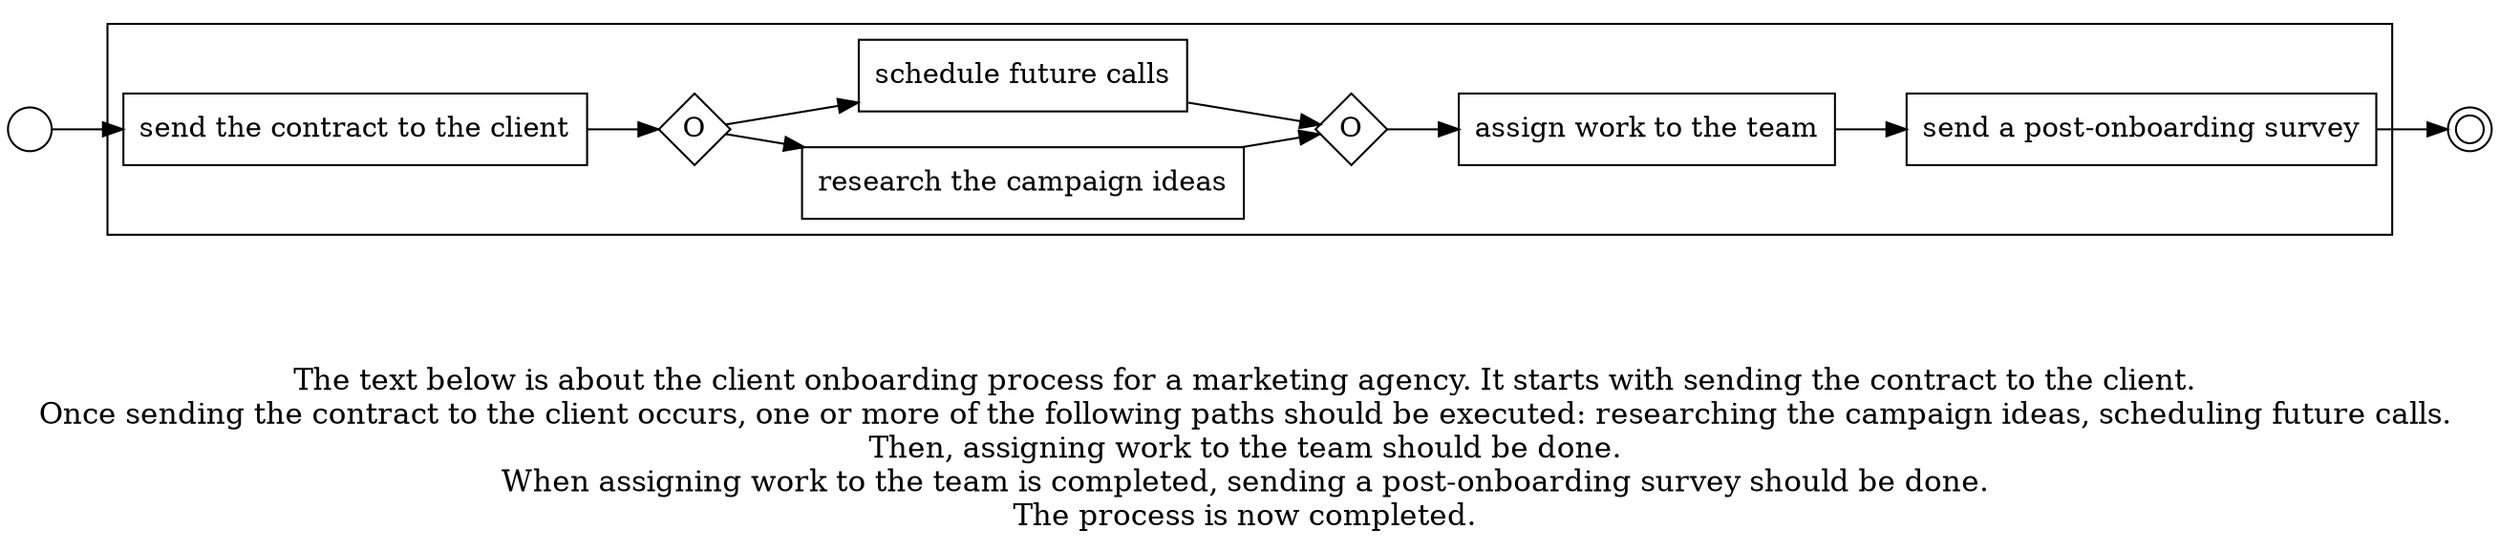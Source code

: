 digraph client_onboarding_process_for_a_marketing_agency_161 {
	graph [rankdir=LR]
	START_NODE [label="" shape=circle width=0.3]
	subgraph CLUSTER_0 {
		"send the contract to the client" [shape=box]
		"OR_SPLIT--2. Setting the agenda_TKVD" [label=O fixedsize=true shape=diamond width=0.5]
		"send the contract to the client" -> "OR_SPLIT--2. Setting the agenda_TKVD"
		"research the campaign ideas" [shape=box]
		"OR_SPLIT--2. Setting the agenda_TKVD" -> "research the campaign ideas"
		"schedule future calls" [shape=box]
		"OR_SPLIT--2. Setting the agenda_TKVD" -> "schedule future calls"
		"OR_JOIN--2. Setting the agenda_TKVD" [label=O fixedsize=true shape=diamond width=0.5]
		"research the campaign ideas" -> "OR_JOIN--2. Setting the agenda_TKVD"
		"schedule future calls" -> "OR_JOIN--2. Setting the agenda_TKVD"
		"assign work to the team" [shape=box]
		"OR_JOIN--2. Setting the agenda_TKVD" -> "assign work to the team"
		"send a post-onboarding survey" [shape=box]
		"assign work to the team" -> "send a post-onboarding survey"
	}
	START_NODE -> "send the contract to the client"
	END_NODE [label="" shape=doublecircle width=0.2]
	"send a post-onboarding survey" -> END_NODE
	fontsize=15 label="\n\n
The text below is about the client onboarding process for a marketing agency. It starts with sending the contract to the client. 
Once sending the contract to the client occurs, one or more of the following paths should be executed: researching the campaign ideas, scheduling future calls. 
Then, assigning work to the team should be done. 
When assigning work to the team is completed, sending a post-onboarding survey should be done. 
The process is now completed. 
"
}
